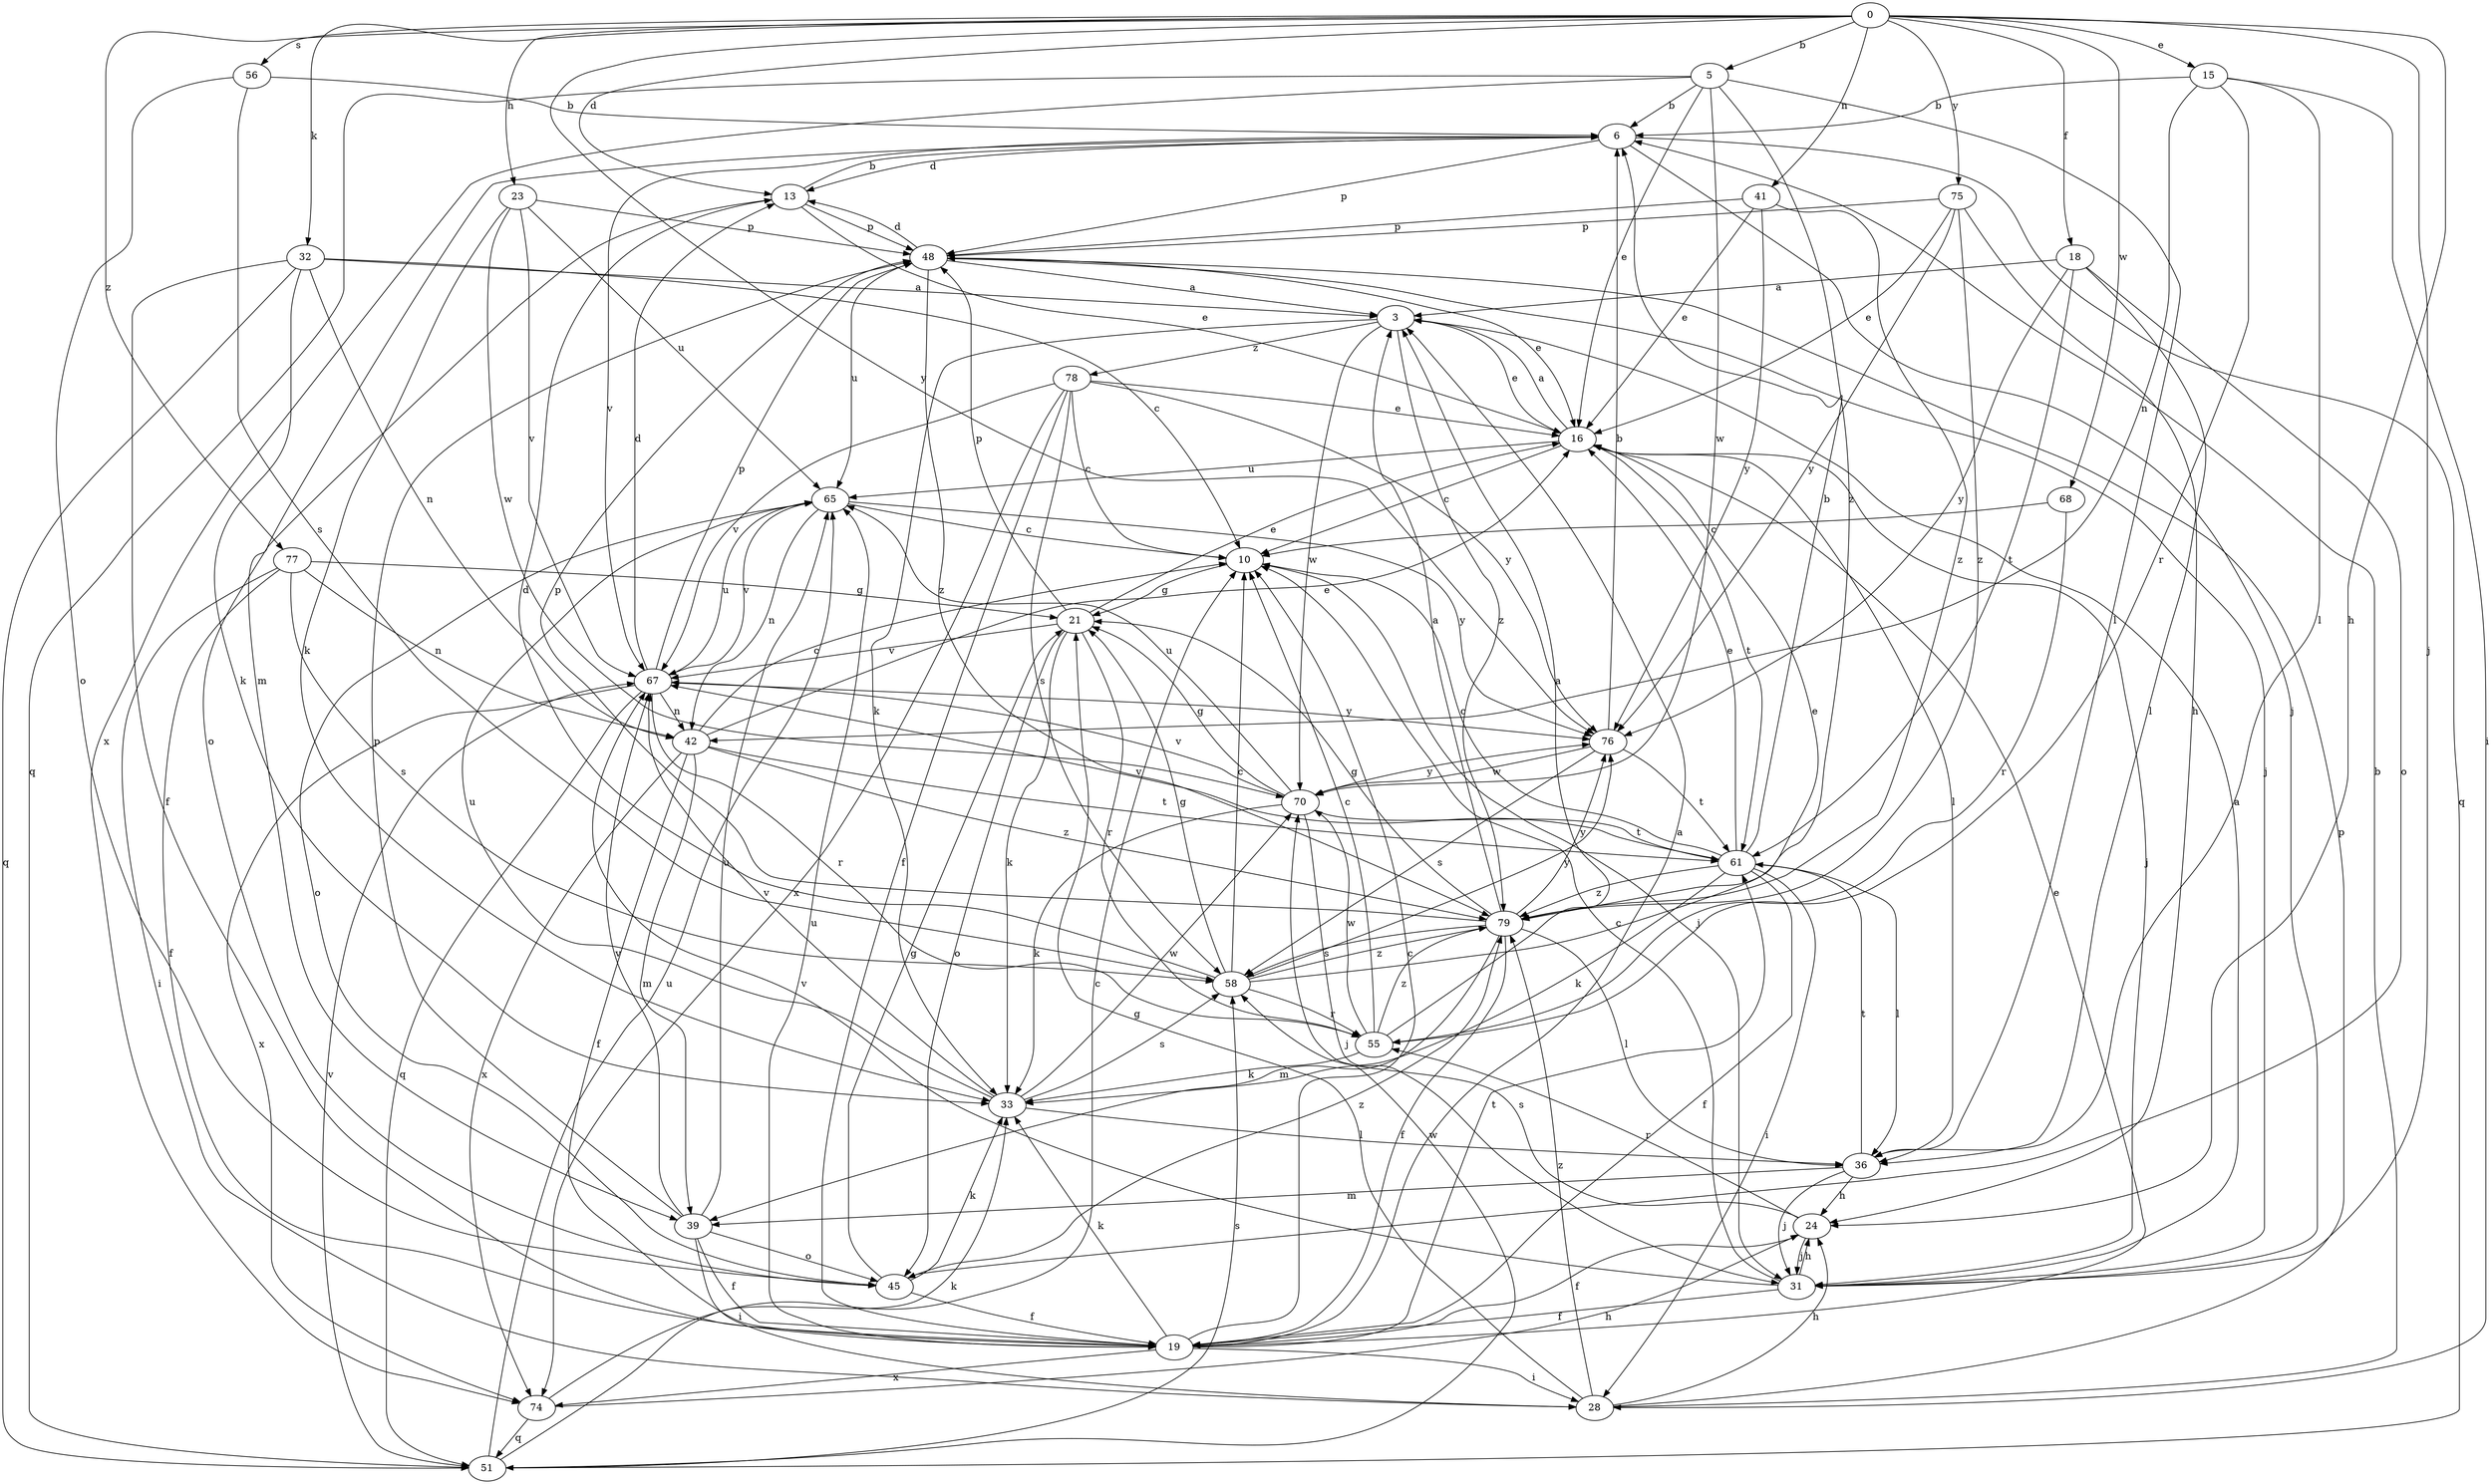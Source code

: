 strict digraph  {
0;
3;
5;
6;
10;
13;
15;
16;
18;
19;
21;
23;
24;
28;
31;
32;
33;
36;
39;
41;
42;
45;
48;
51;
55;
56;
58;
61;
65;
67;
68;
70;
74;
75;
76;
77;
78;
79;
0 -> 5  [label=b];
0 -> 13  [label=d];
0 -> 15  [label=e];
0 -> 18  [label=f];
0 -> 23  [label=h];
0 -> 24  [label=h];
0 -> 31  [label=j];
0 -> 32  [label=k];
0 -> 41  [label=n];
0 -> 56  [label=s];
0 -> 68  [label=w];
0 -> 75  [label=y];
0 -> 76  [label=y];
0 -> 77  [label=z];
3 -> 16  [label=e];
3 -> 33  [label=k];
3 -> 70  [label=w];
3 -> 78  [label=z];
3 -> 79  [label=z];
5 -> 6  [label=b];
5 -> 16  [label=e];
5 -> 36  [label=l];
5 -> 51  [label=q];
5 -> 70  [label=w];
5 -> 74  [label=x];
5 -> 79  [label=z];
6 -> 13  [label=d];
6 -> 31  [label=j];
6 -> 39  [label=m];
6 -> 48  [label=p];
6 -> 51  [label=q];
6 -> 67  [label=v];
10 -> 21  [label=g];
10 -> 31  [label=j];
13 -> 6  [label=b];
13 -> 16  [label=e];
13 -> 45  [label=o];
13 -> 48  [label=p];
15 -> 6  [label=b];
15 -> 28  [label=i];
15 -> 36  [label=l];
15 -> 42  [label=n];
15 -> 55  [label=r];
16 -> 3  [label=a];
16 -> 10  [label=c];
16 -> 31  [label=j];
16 -> 36  [label=l];
16 -> 61  [label=t];
16 -> 65  [label=u];
18 -> 3  [label=a];
18 -> 36  [label=l];
18 -> 45  [label=o];
18 -> 61  [label=t];
18 -> 76  [label=y];
19 -> 3  [label=a];
19 -> 10  [label=c];
19 -> 16  [label=e];
19 -> 28  [label=i];
19 -> 33  [label=k];
19 -> 61  [label=t];
19 -> 65  [label=u];
19 -> 74  [label=x];
21 -> 16  [label=e];
21 -> 33  [label=k];
21 -> 45  [label=o];
21 -> 48  [label=p];
21 -> 55  [label=r];
21 -> 67  [label=v];
23 -> 33  [label=k];
23 -> 48  [label=p];
23 -> 65  [label=u];
23 -> 67  [label=v];
23 -> 70  [label=w];
24 -> 19  [label=f];
24 -> 31  [label=j];
24 -> 55  [label=r];
24 -> 58  [label=s];
28 -> 6  [label=b];
28 -> 21  [label=g];
28 -> 24  [label=h];
28 -> 48  [label=p];
28 -> 79  [label=z];
31 -> 3  [label=a];
31 -> 10  [label=c];
31 -> 19  [label=f];
31 -> 24  [label=h];
31 -> 67  [label=v];
32 -> 3  [label=a];
32 -> 10  [label=c];
32 -> 19  [label=f];
32 -> 33  [label=k];
32 -> 42  [label=n];
32 -> 51  [label=q];
33 -> 36  [label=l];
33 -> 58  [label=s];
33 -> 65  [label=u];
33 -> 67  [label=v];
33 -> 70  [label=w];
36 -> 24  [label=h];
36 -> 31  [label=j];
36 -> 39  [label=m];
36 -> 61  [label=t];
39 -> 19  [label=f];
39 -> 28  [label=i];
39 -> 45  [label=o];
39 -> 48  [label=p];
39 -> 65  [label=u];
39 -> 67  [label=v];
41 -> 16  [label=e];
41 -> 48  [label=p];
41 -> 76  [label=y];
41 -> 79  [label=z];
42 -> 10  [label=c];
42 -> 16  [label=e];
42 -> 19  [label=f];
42 -> 39  [label=m];
42 -> 61  [label=t];
42 -> 74  [label=x];
42 -> 79  [label=z];
45 -> 19  [label=f];
45 -> 21  [label=g];
45 -> 33  [label=k];
45 -> 79  [label=z];
48 -> 3  [label=a];
48 -> 13  [label=d];
48 -> 16  [label=e];
48 -> 31  [label=j];
48 -> 65  [label=u];
48 -> 79  [label=z];
51 -> 33  [label=k];
51 -> 58  [label=s];
51 -> 65  [label=u];
51 -> 67  [label=v];
51 -> 70  [label=w];
55 -> 3  [label=a];
55 -> 10  [label=c];
55 -> 33  [label=k];
55 -> 70  [label=w];
55 -> 79  [label=z];
56 -> 6  [label=b];
56 -> 45  [label=o];
56 -> 58  [label=s];
58 -> 10  [label=c];
58 -> 13  [label=d];
58 -> 16  [label=e];
58 -> 21  [label=g];
58 -> 55  [label=r];
58 -> 76  [label=y];
58 -> 79  [label=z];
61 -> 6  [label=b];
61 -> 10  [label=c];
61 -> 16  [label=e];
61 -> 19  [label=f];
61 -> 28  [label=i];
61 -> 33  [label=k];
61 -> 36  [label=l];
61 -> 67  [label=v];
61 -> 79  [label=z];
65 -> 10  [label=c];
65 -> 42  [label=n];
65 -> 45  [label=o];
65 -> 67  [label=v];
65 -> 76  [label=y];
67 -> 13  [label=d];
67 -> 42  [label=n];
67 -> 48  [label=p];
67 -> 51  [label=q];
67 -> 55  [label=r];
67 -> 65  [label=u];
67 -> 74  [label=x];
67 -> 76  [label=y];
68 -> 10  [label=c];
68 -> 55  [label=r];
70 -> 21  [label=g];
70 -> 31  [label=j];
70 -> 33  [label=k];
70 -> 61  [label=t];
70 -> 65  [label=u];
70 -> 67  [label=v];
70 -> 76  [label=y];
74 -> 10  [label=c];
74 -> 24  [label=h];
74 -> 51  [label=q];
75 -> 16  [label=e];
75 -> 24  [label=h];
75 -> 48  [label=p];
75 -> 76  [label=y];
75 -> 79  [label=z];
76 -> 6  [label=b];
76 -> 58  [label=s];
76 -> 61  [label=t];
76 -> 70  [label=w];
77 -> 19  [label=f];
77 -> 21  [label=g];
77 -> 28  [label=i];
77 -> 42  [label=n];
77 -> 58  [label=s];
78 -> 10  [label=c];
78 -> 16  [label=e];
78 -> 19  [label=f];
78 -> 58  [label=s];
78 -> 67  [label=v];
78 -> 74  [label=x];
78 -> 76  [label=y];
79 -> 3  [label=a];
79 -> 19  [label=f];
79 -> 21  [label=g];
79 -> 36  [label=l];
79 -> 39  [label=m];
79 -> 48  [label=p];
79 -> 58  [label=s];
79 -> 76  [label=y];
}
